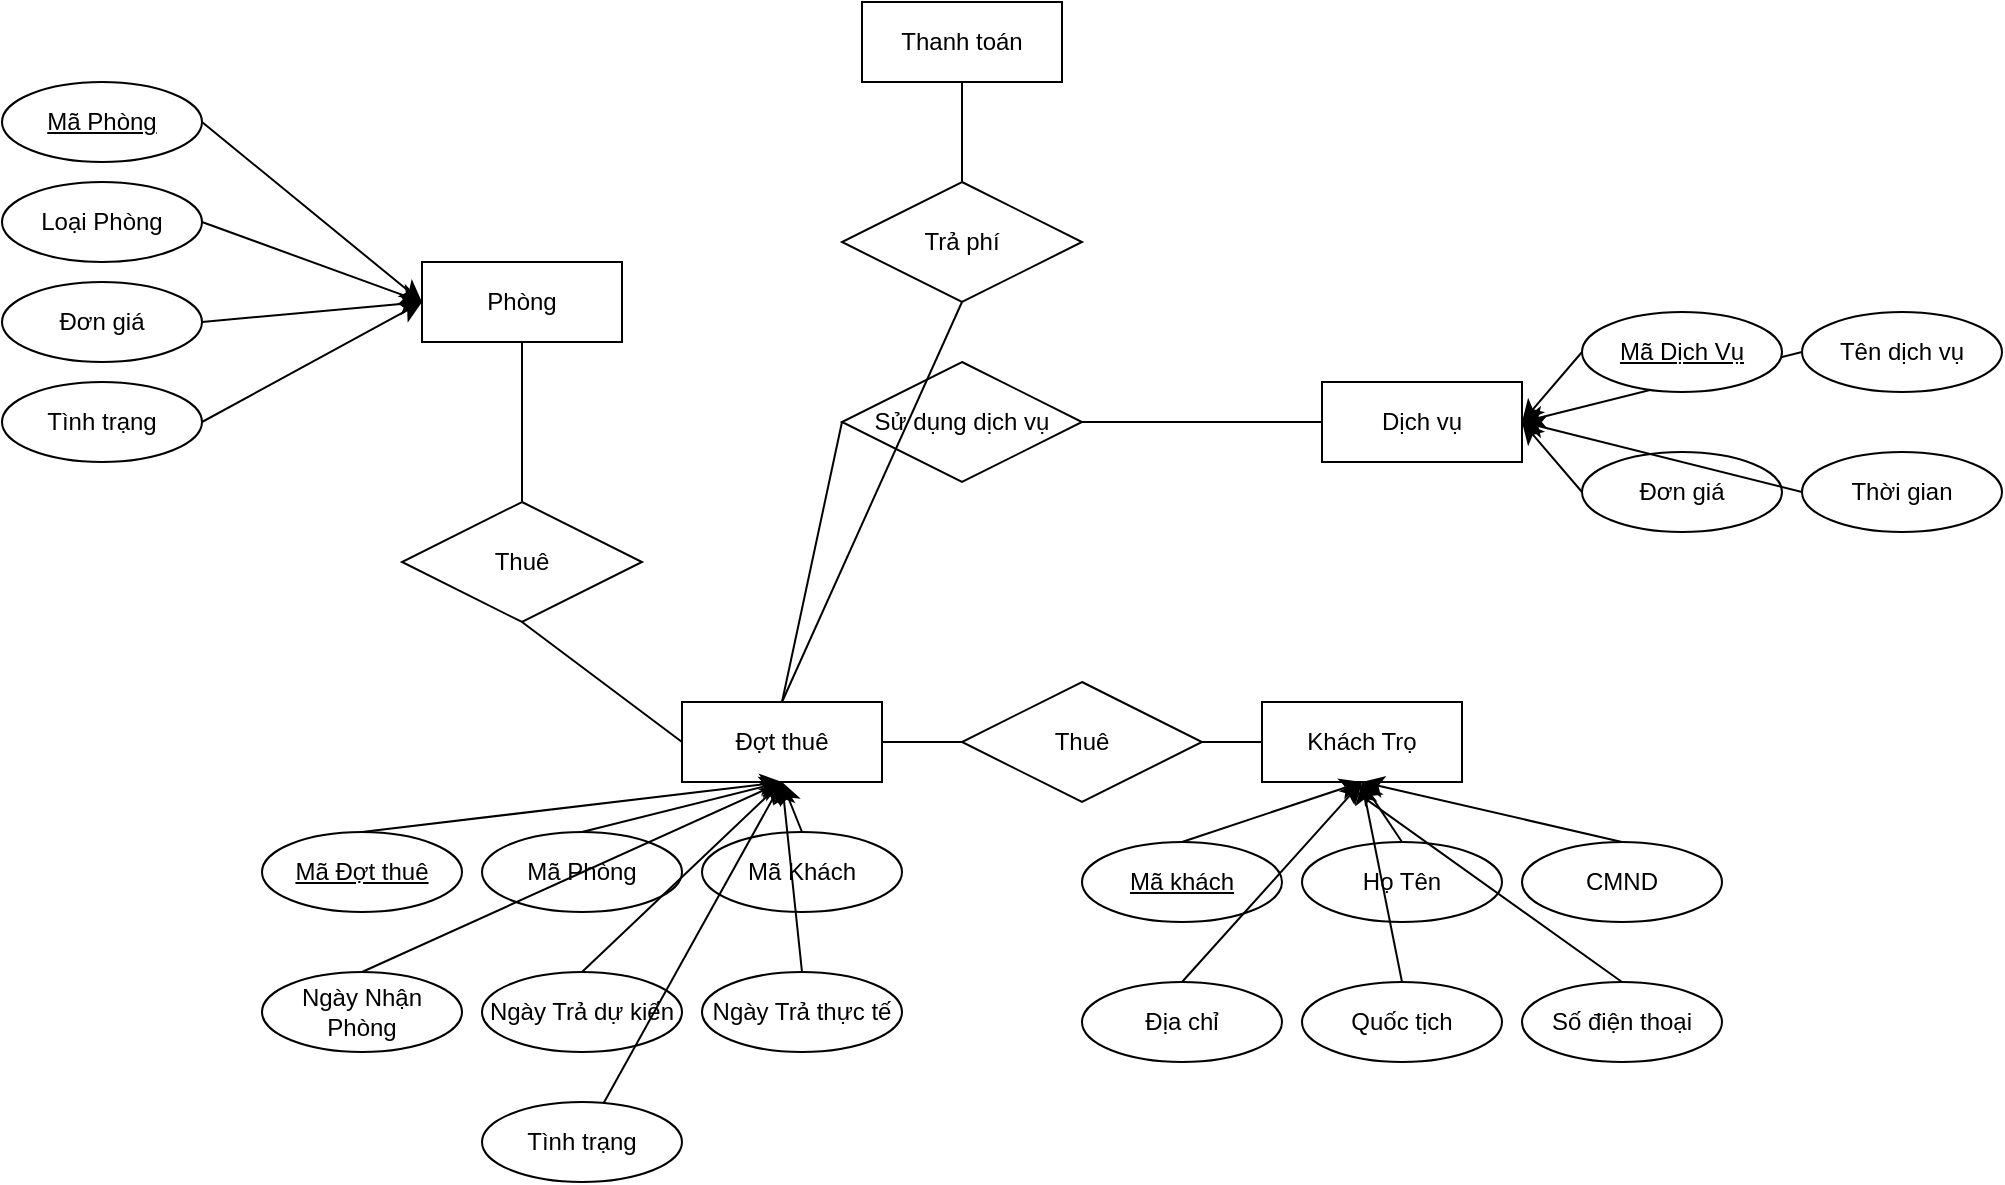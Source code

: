 <mxfile version="26.2.9">
  <diagram name="Page-1" id="Lx6FRDe1Ka3VdzhiQCxG">
    <mxGraphModel dx="1294" dy="506" grid="1" gridSize="10" guides="1" tooltips="1" connect="1" arrows="1" fold="1" page="1" pageScale="1" pageWidth="850" pageHeight="1100" math="0" shadow="0">
      <root>
        <mxCell id="0" />
        <mxCell id="1" parent="0" />
        <mxCell id="XGeD_76el78VxMpuCNHe-1" value="Phòng" style="whiteSpace=wrap;html=1;align=center;" parent="1" vertex="1">
          <mxGeometry x="110" y="210" width="100" height="40" as="geometry" />
        </mxCell>
        <mxCell id="XGeD_76el78VxMpuCNHe-2" value="Khách Trọ" style="whiteSpace=wrap;html=1;align=center;" parent="1" vertex="1">
          <mxGeometry x="530" y="430" width="100" height="40" as="geometry" />
        </mxCell>
        <mxCell id="XGeD_76el78VxMpuCNHe-3" value="Đợt thuê" style="whiteSpace=wrap;html=1;align=center;" parent="1" vertex="1">
          <mxGeometry x="240" y="430" width="100" height="40" as="geometry" />
        </mxCell>
        <mxCell id="XGeD_76el78VxMpuCNHe-4" value="Dịch vụ" style="whiteSpace=wrap;html=1;align=center;" parent="1" vertex="1">
          <mxGeometry x="560" y="270" width="100" height="40" as="geometry" />
        </mxCell>
        <mxCell id="XGeD_76el78VxMpuCNHe-6" value="Thanh toán" style="whiteSpace=wrap;html=1;align=center;" parent="1" vertex="1">
          <mxGeometry x="330" y="80" width="100" height="40" as="geometry" />
        </mxCell>
        <mxCell id="_d6I8sOErPybO0rC72qb-2" value="Thuê" style="shape=rhombus;perimeter=rhombusPerimeter;whiteSpace=wrap;html=1;align=center;" vertex="1" parent="1">
          <mxGeometry x="100" y="330" width="120" height="60" as="geometry" />
        </mxCell>
        <mxCell id="_d6I8sOErPybO0rC72qb-4" value="Thuê" style="shape=rhombus;perimeter=rhombusPerimeter;whiteSpace=wrap;html=1;align=center;" vertex="1" parent="1">
          <mxGeometry x="380" y="420" width="120" height="60" as="geometry" />
        </mxCell>
        <mxCell id="_d6I8sOErPybO0rC72qb-5" value="Sử dụng dịch vụ" style="shape=rhombus;perimeter=rhombusPerimeter;whiteSpace=wrap;html=1;align=center;" vertex="1" parent="1">
          <mxGeometry x="320" y="260" width="120" height="60" as="geometry" />
        </mxCell>
        <mxCell id="_d6I8sOErPybO0rC72qb-6" value="Trả phí" style="shape=rhombus;perimeter=rhombusPerimeter;whiteSpace=wrap;html=1;align=center;" vertex="1" parent="1">
          <mxGeometry x="320" y="170" width="120" height="60" as="geometry" />
        </mxCell>
        <mxCell id="_d6I8sOErPybO0rC72qb-8" value="" style="endArrow=none;html=1;rounded=0;fontSize=12;startSize=8;endSize=8;curved=1;exitX=0.5;exitY=1;exitDx=0;exitDy=0;entryX=0.5;entryY=0;entryDx=0;entryDy=0;" edge="1" parent="1" source="XGeD_76el78VxMpuCNHe-1" target="_d6I8sOErPybO0rC72qb-2">
          <mxGeometry relative="1" as="geometry">
            <mxPoint x="440" y="170" as="sourcePoint" />
            <mxPoint x="600" y="170" as="targetPoint" />
          </mxGeometry>
        </mxCell>
        <mxCell id="_d6I8sOErPybO0rC72qb-9" value="" style="endArrow=none;html=1;rounded=0;fontSize=12;startSize=8;endSize=8;curved=1;exitX=0.5;exitY=1;exitDx=0;exitDy=0;entryX=0;entryY=0.5;entryDx=0;entryDy=0;" edge="1" parent="1" source="_d6I8sOErPybO0rC72qb-2" target="XGeD_76el78VxMpuCNHe-3">
          <mxGeometry relative="1" as="geometry">
            <mxPoint x="170" y="260" as="sourcePoint" />
            <mxPoint x="170" y="340" as="targetPoint" />
          </mxGeometry>
        </mxCell>
        <mxCell id="_d6I8sOErPybO0rC72qb-10" value="" style="endArrow=none;html=1;rounded=0;fontSize=12;startSize=8;endSize=8;curved=1;exitX=0;exitY=0.5;exitDx=0;exitDy=0;entryX=1;entryY=0.5;entryDx=0;entryDy=0;" edge="1" parent="1" source="_d6I8sOErPybO0rC72qb-4" target="XGeD_76el78VxMpuCNHe-3">
          <mxGeometry relative="1" as="geometry">
            <mxPoint x="180" y="270" as="sourcePoint" />
            <mxPoint x="180" y="350" as="targetPoint" />
          </mxGeometry>
        </mxCell>
        <mxCell id="_d6I8sOErPybO0rC72qb-11" value="" style="endArrow=none;html=1;rounded=0;fontSize=12;startSize=8;endSize=8;curved=1;exitX=0;exitY=0.5;exitDx=0;exitDy=0;entryX=1;entryY=0.5;entryDx=0;entryDy=0;" edge="1" parent="1" source="XGeD_76el78VxMpuCNHe-2" target="_d6I8sOErPybO0rC72qb-4">
          <mxGeometry relative="1" as="geometry">
            <mxPoint x="190" y="280" as="sourcePoint" />
            <mxPoint x="190" y="360" as="targetPoint" />
          </mxGeometry>
        </mxCell>
        <mxCell id="_d6I8sOErPybO0rC72qb-12" value="" style="endArrow=none;html=1;rounded=0;fontSize=12;startSize=8;endSize=8;curved=1;exitX=0;exitY=0.5;exitDx=0;exitDy=0;entryX=1;entryY=0.5;entryDx=0;entryDy=0;" edge="1" parent="1" source="XGeD_76el78VxMpuCNHe-4" target="_d6I8sOErPybO0rC72qb-5">
          <mxGeometry relative="1" as="geometry">
            <mxPoint x="200" y="290" as="sourcePoint" />
            <mxPoint x="200" y="370" as="targetPoint" />
          </mxGeometry>
        </mxCell>
        <mxCell id="_d6I8sOErPybO0rC72qb-13" value="" style="endArrow=none;html=1;rounded=0;fontSize=12;startSize=8;endSize=8;curved=1;exitX=0;exitY=0.5;exitDx=0;exitDy=0;entryX=0.5;entryY=0;entryDx=0;entryDy=0;" edge="1" parent="1" source="_d6I8sOErPybO0rC72qb-5" target="XGeD_76el78VxMpuCNHe-3">
          <mxGeometry relative="1" as="geometry">
            <mxPoint x="210" y="300" as="sourcePoint" />
            <mxPoint x="210" y="380" as="targetPoint" />
          </mxGeometry>
        </mxCell>
        <mxCell id="_d6I8sOErPybO0rC72qb-14" value="" style="endArrow=none;html=1;rounded=0;fontSize=12;startSize=8;endSize=8;curved=1;exitX=0.5;exitY=0;exitDx=0;exitDy=0;entryX=0.5;entryY=1;entryDx=0;entryDy=0;" edge="1" parent="1" source="_d6I8sOErPybO0rC72qb-6" target="XGeD_76el78VxMpuCNHe-6">
          <mxGeometry relative="1" as="geometry">
            <mxPoint x="220" y="310" as="sourcePoint" />
            <mxPoint x="220" y="390" as="targetPoint" />
          </mxGeometry>
        </mxCell>
        <mxCell id="_d6I8sOErPybO0rC72qb-15" value="" style="endArrow=none;html=1;rounded=0;fontSize=12;startSize=8;endSize=8;curved=1;exitX=0.5;exitY=1;exitDx=0;exitDy=0;entryX=0.5;entryY=0;entryDx=0;entryDy=0;" edge="1" parent="1" source="_d6I8sOErPybO0rC72qb-6" target="XGeD_76el78VxMpuCNHe-3">
          <mxGeometry relative="1" as="geometry">
            <mxPoint x="230" y="320" as="sourcePoint" />
            <mxPoint x="230" y="400" as="targetPoint" />
          </mxGeometry>
        </mxCell>
        <mxCell id="_d6I8sOErPybO0rC72qb-20" style="edgeStyle=none;curved=1;rounded=0;orthogonalLoop=1;jettySize=auto;html=1;exitX=1;exitY=0.5;exitDx=0;exitDy=0;entryX=0;entryY=0.5;entryDx=0;entryDy=0;fontSize=12;startSize=8;endSize=8;" edge="1" parent="1" source="_d6I8sOErPybO0rC72qb-16" target="XGeD_76el78VxMpuCNHe-1">
          <mxGeometry relative="1" as="geometry" />
        </mxCell>
        <mxCell id="_d6I8sOErPybO0rC72qb-16" value="Mã Phòng" style="ellipse;whiteSpace=wrap;html=1;align=center;fontStyle=4;" vertex="1" parent="1">
          <mxGeometry x="-100" y="120" width="100" height="40" as="geometry" />
        </mxCell>
        <mxCell id="_d6I8sOErPybO0rC72qb-21" style="edgeStyle=none;curved=1;rounded=0;orthogonalLoop=1;jettySize=auto;html=1;exitX=1;exitY=0.5;exitDx=0;exitDy=0;entryX=0;entryY=0.5;entryDx=0;entryDy=0;fontSize=12;startSize=8;endSize=8;" edge="1" parent="1" source="_d6I8sOErPybO0rC72qb-17" target="XGeD_76el78VxMpuCNHe-1">
          <mxGeometry relative="1" as="geometry" />
        </mxCell>
        <mxCell id="_d6I8sOErPybO0rC72qb-17" value="Loại Phòng" style="ellipse;whiteSpace=wrap;html=1;align=center;" vertex="1" parent="1">
          <mxGeometry x="-100" y="170" width="100" height="40" as="geometry" />
        </mxCell>
        <mxCell id="_d6I8sOErPybO0rC72qb-22" style="edgeStyle=none;curved=1;rounded=0;orthogonalLoop=1;jettySize=auto;html=1;exitX=1;exitY=0.5;exitDx=0;exitDy=0;fontSize=12;startSize=8;endSize=8;" edge="1" parent="1" source="_d6I8sOErPybO0rC72qb-18">
          <mxGeometry relative="1" as="geometry">
            <mxPoint x="110" y="230" as="targetPoint" />
          </mxGeometry>
        </mxCell>
        <mxCell id="_d6I8sOErPybO0rC72qb-18" value="Đơn giá" style="ellipse;whiteSpace=wrap;html=1;align=center;" vertex="1" parent="1">
          <mxGeometry x="-100" y="220" width="100" height="40" as="geometry" />
        </mxCell>
        <mxCell id="_d6I8sOErPybO0rC72qb-23" style="edgeStyle=none;curved=1;rounded=0;orthogonalLoop=1;jettySize=auto;html=1;exitX=1;exitY=0.5;exitDx=0;exitDy=0;fontSize=12;startSize=8;endSize=8;" edge="1" parent="1" source="_d6I8sOErPybO0rC72qb-19">
          <mxGeometry relative="1" as="geometry">
            <mxPoint x="110" y="230" as="targetPoint" />
          </mxGeometry>
        </mxCell>
        <mxCell id="_d6I8sOErPybO0rC72qb-19" value="Tình trạng" style="ellipse;whiteSpace=wrap;html=1;align=center;" vertex="1" parent="1">
          <mxGeometry x="-100" y="270" width="100" height="40" as="geometry" />
        </mxCell>
        <mxCell id="_d6I8sOErPybO0rC72qb-40" style="edgeStyle=none;curved=1;rounded=0;orthogonalLoop=1;jettySize=auto;html=1;exitX=0.5;exitY=0;exitDx=0;exitDy=0;fontSize=12;startSize=8;endSize=8;" edge="1" parent="1" source="_d6I8sOErPybO0rC72qb-24">
          <mxGeometry relative="1" as="geometry">
            <mxPoint x="580" y="470" as="targetPoint" />
          </mxGeometry>
        </mxCell>
        <mxCell id="_d6I8sOErPybO0rC72qb-24" value="Họ Tên" style="ellipse;whiteSpace=wrap;html=1;align=center;" vertex="1" parent="1">
          <mxGeometry x="550" y="500" width="100" height="40" as="geometry" />
        </mxCell>
        <mxCell id="_d6I8sOErPybO0rC72qb-38" style="edgeStyle=none;curved=1;rounded=0;orthogonalLoop=1;jettySize=auto;html=1;exitX=0.5;exitY=0;exitDx=0;exitDy=0;entryX=0.5;entryY=1;entryDx=0;entryDy=0;fontSize=12;startSize=8;endSize=8;" edge="1" parent="1" source="_d6I8sOErPybO0rC72qb-25" target="XGeD_76el78VxMpuCNHe-2">
          <mxGeometry relative="1" as="geometry" />
        </mxCell>
        <mxCell id="_d6I8sOErPybO0rC72qb-25" value="Mã khách" style="ellipse;whiteSpace=wrap;html=1;align=center;fontStyle=4;" vertex="1" parent="1">
          <mxGeometry x="440" y="500" width="100" height="40" as="geometry" />
        </mxCell>
        <mxCell id="_d6I8sOErPybO0rC72qb-41" style="edgeStyle=none;curved=1;rounded=0;orthogonalLoop=1;jettySize=auto;html=1;exitX=0.5;exitY=0;exitDx=0;exitDy=0;fontSize=12;startSize=8;endSize=8;" edge="1" parent="1" source="_d6I8sOErPybO0rC72qb-26">
          <mxGeometry relative="1" as="geometry">
            <mxPoint x="580" y="470" as="targetPoint" />
          </mxGeometry>
        </mxCell>
        <mxCell id="_d6I8sOErPybO0rC72qb-26" value="CMND" style="ellipse;whiteSpace=wrap;html=1;align=center;" vertex="1" parent="1">
          <mxGeometry x="660" y="500" width="100" height="40" as="geometry" />
        </mxCell>
        <mxCell id="_d6I8sOErPybO0rC72qb-42" style="edgeStyle=none;curved=1;rounded=0;orthogonalLoop=1;jettySize=auto;html=1;exitX=0.5;exitY=0;exitDx=0;exitDy=0;fontSize=12;startSize=8;endSize=8;" edge="1" parent="1" source="_d6I8sOErPybO0rC72qb-28">
          <mxGeometry relative="1" as="geometry">
            <mxPoint x="580" y="470" as="targetPoint" />
          </mxGeometry>
        </mxCell>
        <mxCell id="_d6I8sOErPybO0rC72qb-28" value="Địa chỉ" style="ellipse;whiteSpace=wrap;html=1;align=center;" vertex="1" parent="1">
          <mxGeometry x="440" y="570" width="100" height="40" as="geometry" />
        </mxCell>
        <mxCell id="_d6I8sOErPybO0rC72qb-43" style="edgeStyle=none;curved=1;rounded=0;orthogonalLoop=1;jettySize=auto;html=1;exitX=0.5;exitY=0;exitDx=0;exitDy=0;fontSize=12;startSize=8;endSize=8;" edge="1" parent="1" source="_d6I8sOErPybO0rC72qb-29">
          <mxGeometry relative="1" as="geometry">
            <mxPoint x="580" y="470" as="targetPoint" />
          </mxGeometry>
        </mxCell>
        <mxCell id="_d6I8sOErPybO0rC72qb-29" value="Quốc tịch" style="ellipse;whiteSpace=wrap;html=1;align=center;" vertex="1" parent="1">
          <mxGeometry x="550" y="570" width="100" height="40" as="geometry" />
        </mxCell>
        <mxCell id="_d6I8sOErPybO0rC72qb-44" style="edgeStyle=none;curved=1;rounded=0;orthogonalLoop=1;jettySize=auto;html=1;exitX=0.5;exitY=0;exitDx=0;exitDy=0;fontSize=12;startSize=8;endSize=8;" edge="1" parent="1" source="_d6I8sOErPybO0rC72qb-30">
          <mxGeometry relative="1" as="geometry">
            <mxPoint x="570" y="470" as="targetPoint" />
          </mxGeometry>
        </mxCell>
        <mxCell id="_d6I8sOErPybO0rC72qb-30" value="Số điện thoại" style="ellipse;whiteSpace=wrap;html=1;align=center;" vertex="1" parent="1">
          <mxGeometry x="660" y="570" width="100" height="40" as="geometry" />
        </mxCell>
        <mxCell id="_d6I8sOErPybO0rC72qb-46" style="edgeStyle=none;curved=1;rounded=0;orthogonalLoop=1;jettySize=auto;html=1;exitX=0.5;exitY=0;exitDx=0;exitDy=0;fontSize=12;startSize=8;endSize=8;" edge="1" parent="1" source="_d6I8sOErPybO0rC72qb-31">
          <mxGeometry relative="1" as="geometry">
            <mxPoint x="290" y="470" as="targetPoint" />
          </mxGeometry>
        </mxCell>
        <mxCell id="_d6I8sOErPybO0rC72qb-31" value="Mã Phòng" style="ellipse;whiteSpace=wrap;html=1;align=center;" vertex="1" parent="1">
          <mxGeometry x="140" y="495" width="100" height="40" as="geometry" />
        </mxCell>
        <mxCell id="_d6I8sOErPybO0rC72qb-45" style="edgeStyle=none;curved=1;rounded=0;orthogonalLoop=1;jettySize=auto;html=1;exitX=0.5;exitY=0;exitDx=0;exitDy=0;entryX=0.5;entryY=1;entryDx=0;entryDy=0;fontSize=12;startSize=8;endSize=8;" edge="1" parent="1" source="_d6I8sOErPybO0rC72qb-32" target="XGeD_76el78VxMpuCNHe-3">
          <mxGeometry relative="1" as="geometry" />
        </mxCell>
        <mxCell id="_d6I8sOErPybO0rC72qb-32" value="Mã Đợt thuê" style="ellipse;whiteSpace=wrap;html=1;align=center;fontStyle=4;" vertex="1" parent="1">
          <mxGeometry x="30" y="495" width="100" height="40" as="geometry" />
        </mxCell>
        <mxCell id="_d6I8sOErPybO0rC72qb-47" style="edgeStyle=none;curved=1;rounded=0;orthogonalLoop=1;jettySize=auto;html=1;exitX=0.5;exitY=0;exitDx=0;exitDy=0;fontSize=12;startSize=8;endSize=8;" edge="1" parent="1" source="_d6I8sOErPybO0rC72qb-33">
          <mxGeometry relative="1" as="geometry">
            <mxPoint x="290" y="470" as="targetPoint" />
          </mxGeometry>
        </mxCell>
        <mxCell id="_d6I8sOErPybO0rC72qb-33" value="Mã Khách" style="ellipse;whiteSpace=wrap;html=1;align=center;" vertex="1" parent="1">
          <mxGeometry x="250" y="495" width="100" height="40" as="geometry" />
        </mxCell>
        <mxCell id="_d6I8sOErPybO0rC72qb-48" style="edgeStyle=none;curved=1;rounded=0;orthogonalLoop=1;jettySize=auto;html=1;exitX=0.5;exitY=0;exitDx=0;exitDy=0;fontSize=12;startSize=8;endSize=8;" edge="1" parent="1" source="_d6I8sOErPybO0rC72qb-34">
          <mxGeometry relative="1" as="geometry">
            <mxPoint x="290" y="470" as="targetPoint" />
          </mxGeometry>
        </mxCell>
        <mxCell id="_d6I8sOErPybO0rC72qb-34" value="Ngày Nhận Phòng" style="ellipse;whiteSpace=wrap;html=1;align=center;" vertex="1" parent="1">
          <mxGeometry x="30" y="565" width="100" height="40" as="geometry" />
        </mxCell>
        <mxCell id="_d6I8sOErPybO0rC72qb-49" style="edgeStyle=none;curved=1;rounded=0;orthogonalLoop=1;jettySize=auto;html=1;exitX=0.5;exitY=0;exitDx=0;exitDy=0;fontSize=12;startSize=8;endSize=8;" edge="1" parent="1" source="_d6I8sOErPybO0rC72qb-35">
          <mxGeometry relative="1" as="geometry">
            <mxPoint x="290" y="470" as="targetPoint" />
          </mxGeometry>
        </mxCell>
        <mxCell id="_d6I8sOErPybO0rC72qb-35" value="Ngày Trả dự kiến" style="ellipse;whiteSpace=wrap;html=1;align=center;" vertex="1" parent="1">
          <mxGeometry x="140" y="565" width="100" height="40" as="geometry" />
        </mxCell>
        <mxCell id="_d6I8sOErPybO0rC72qb-50" style="edgeStyle=none;curved=1;rounded=0;orthogonalLoop=1;jettySize=auto;html=1;exitX=0.5;exitY=0;exitDx=0;exitDy=0;fontSize=12;startSize=8;endSize=8;" edge="1" parent="1" source="_d6I8sOErPybO0rC72qb-36">
          <mxGeometry relative="1" as="geometry">
            <mxPoint x="290" y="470" as="targetPoint" />
          </mxGeometry>
        </mxCell>
        <mxCell id="_d6I8sOErPybO0rC72qb-36" value="Ngày Trả thực tế" style="ellipse;whiteSpace=wrap;html=1;align=center;" vertex="1" parent="1">
          <mxGeometry x="250" y="565" width="100" height="40" as="geometry" />
        </mxCell>
        <mxCell id="_d6I8sOErPybO0rC72qb-51" style="edgeStyle=none;curved=1;rounded=0;orthogonalLoop=1;jettySize=auto;html=1;fontSize=12;startSize=8;endSize=8;" edge="1" parent="1" source="_d6I8sOErPybO0rC72qb-37">
          <mxGeometry relative="1" as="geometry">
            <mxPoint x="290" y="470" as="targetPoint" />
          </mxGeometry>
        </mxCell>
        <mxCell id="_d6I8sOErPybO0rC72qb-37" value="Tình trạng" style="ellipse;whiteSpace=wrap;html=1;align=center;" vertex="1" parent="1">
          <mxGeometry x="140" y="630" width="100" height="40" as="geometry" />
        </mxCell>
        <mxCell id="_d6I8sOErPybO0rC72qb-58" style="edgeStyle=none;curved=1;rounded=0;orthogonalLoop=1;jettySize=auto;html=1;exitX=0;exitY=0.5;exitDx=0;exitDy=0;fontSize=12;startSize=8;endSize=8;" edge="1" parent="1" source="_d6I8sOErPybO0rC72qb-53">
          <mxGeometry relative="1" as="geometry">
            <mxPoint x="660" y="290" as="targetPoint" />
          </mxGeometry>
        </mxCell>
        <mxCell id="_d6I8sOErPybO0rC72qb-53" value="Tên dịch vụ" style="ellipse;whiteSpace=wrap;html=1;align=center;" vertex="1" parent="1">
          <mxGeometry x="800" y="235" width="100" height="40" as="geometry" />
        </mxCell>
        <mxCell id="_d6I8sOErPybO0rC72qb-59" style="edgeStyle=none;curved=1;rounded=0;orthogonalLoop=1;jettySize=auto;html=1;exitX=0;exitY=0.5;exitDx=0;exitDy=0;entryX=1;entryY=0.5;entryDx=0;entryDy=0;fontSize=12;startSize=8;endSize=8;" edge="1" parent="1" source="_d6I8sOErPybO0rC72qb-54" target="XGeD_76el78VxMpuCNHe-4">
          <mxGeometry relative="1" as="geometry" />
        </mxCell>
        <mxCell id="_d6I8sOErPybO0rC72qb-54" value="Đơn giá" style="ellipse;whiteSpace=wrap;html=1;align=center;" vertex="1" parent="1">
          <mxGeometry x="690" y="305" width="100" height="40" as="geometry" />
        </mxCell>
        <mxCell id="_d6I8sOErPybO0rC72qb-60" style="edgeStyle=none;curved=1;rounded=0;orthogonalLoop=1;jettySize=auto;html=1;exitX=0;exitY=0.5;exitDx=0;exitDy=0;fontSize=12;startSize=8;endSize=8;" edge="1" parent="1" source="_d6I8sOErPybO0rC72qb-55">
          <mxGeometry relative="1" as="geometry">
            <mxPoint x="660" y="290" as="targetPoint" />
          </mxGeometry>
        </mxCell>
        <mxCell id="_d6I8sOErPybO0rC72qb-55" value="Thời gian" style="ellipse;whiteSpace=wrap;html=1;align=center;" vertex="1" parent="1">
          <mxGeometry x="800" y="305" width="100" height="40" as="geometry" />
        </mxCell>
        <mxCell id="_d6I8sOErPybO0rC72qb-57" style="edgeStyle=none;curved=1;rounded=0;orthogonalLoop=1;jettySize=auto;html=1;exitX=0;exitY=0.5;exitDx=0;exitDy=0;entryX=1;entryY=0.5;entryDx=0;entryDy=0;fontSize=12;startSize=8;endSize=8;" edge="1" parent="1" source="_d6I8sOErPybO0rC72qb-56" target="XGeD_76el78VxMpuCNHe-4">
          <mxGeometry relative="1" as="geometry" />
        </mxCell>
        <mxCell id="_d6I8sOErPybO0rC72qb-56" value="Mã Dịch Vụ" style="ellipse;whiteSpace=wrap;html=1;align=center;fontStyle=4;" vertex="1" parent="1">
          <mxGeometry x="690" y="235" width="100" height="40" as="geometry" />
        </mxCell>
      </root>
    </mxGraphModel>
  </diagram>
</mxfile>

